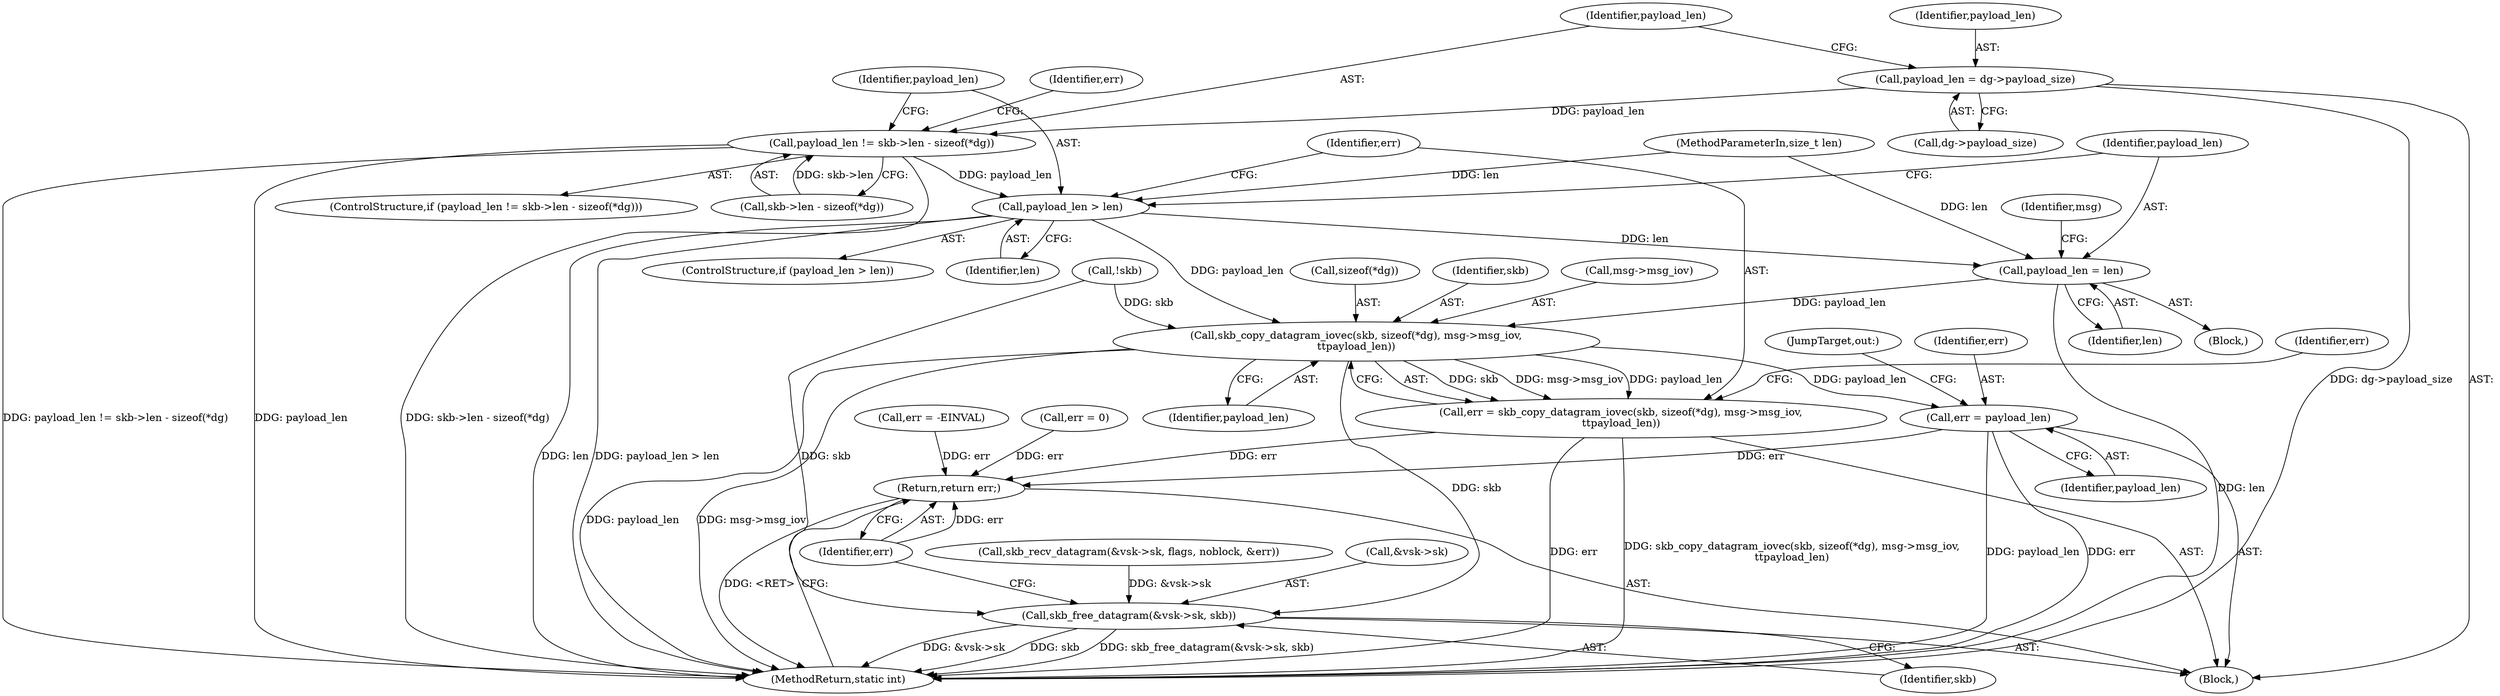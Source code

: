 digraph "0_linux_680d04e0ba7e926233e3b9cee59125ce181f66ba@pointer" {
"1000173" [label="(Call,payload_len = dg->payload_size)"];
"1000179" [label="(Call,payload_len != skb->len - sizeof(*dg))"];
"1000195" [label="(Call,payload_len > len)"];
"1000199" [label="(Call,payload_len = len)"];
"1000209" [label="(Call,skb_copy_datagram_iovec(skb, sizeof(*dg), msg->msg_iov,\n\t\tpayload_len))"];
"1000207" [label="(Call,err = skb_copy_datagram_iovec(skb, sizeof(*dg), msg->msg_iov,\n\t\tpayload_len))"];
"1000263" [label="(Return,return err;)"];
"1000253" [label="(Call,err = payload_len)"];
"1000257" [label="(Call,skb_free_datagram(&vsk->sk, skb))"];
"1000201" [label="(Identifier,len)"];
"1000189" [label="(Call,err = -EINVAL)"];
"1000195" [label="(Call,payload_len > len)"];
"1000138" [label="(Call,err = 0)"];
"1000190" [label="(Identifier,err)"];
"1000254" [label="(Identifier,err)"];
"1000217" [label="(Identifier,payload_len)"];
"1000175" [label="(Call,dg->payload_size)"];
"1000208" [label="(Identifier,err)"];
"1000256" [label="(JumpTarget,out:)"];
"1000109" [label="(MethodParameterIn,size_t len)"];
"1000196" [label="(Identifier,payload_len)"];
"1000253" [label="(Call,err = payload_len)"];
"1000179" [label="(Call,payload_len != skb->len - sizeof(*dg))"];
"1000211" [label="(Call,sizeof(*dg))"];
"1000174" [label="(Identifier,payload_len)"];
"1000257" [label="(Call,skb_free_datagram(&vsk->sk, skb))"];
"1000209" [label="(Call,skb_copy_datagram_iovec(skb, sizeof(*dg), msg->msg_iov,\n\t\tpayload_len))"];
"1000265" [label="(MethodReturn,static int)"];
"1000200" [label="(Identifier,payload_len)"];
"1000178" [label="(ControlStructure,if (payload_len != skb->len - sizeof(*dg)))"];
"1000180" [label="(Identifier,payload_len)"];
"1000181" [label="(Call,skb->len - sizeof(*dg))"];
"1000219" [label="(Identifier,err)"];
"1000262" [label="(Identifier,skb)"];
"1000204" [label="(Identifier,msg)"];
"1000143" [label="(Call,skb_recv_datagram(&vsk->sk, flags, noblock, &err))"];
"1000264" [label="(Identifier,err)"];
"1000173" [label="(Call,payload_len = dg->payload_size)"];
"1000258" [label="(Call,&vsk->sk)"];
"1000207" [label="(Call,err = skb_copy_datagram_iovec(skb, sizeof(*dg), msg->msg_iov,\n\t\tpayload_len))"];
"1000199" [label="(Call,payload_len = len)"];
"1000198" [label="(Block,)"];
"1000255" [label="(Identifier,payload_len)"];
"1000194" [label="(ControlStructure,if (payload_len > len))"];
"1000263" [label="(Return,return err;)"];
"1000210" [label="(Identifier,skb)"];
"1000214" [label="(Call,msg->msg_iov)"];
"1000157" [label="(Call,!skb)"];
"1000111" [label="(Block,)"];
"1000197" [label="(Identifier,len)"];
"1000173" -> "1000111"  [label="AST: "];
"1000173" -> "1000175"  [label="CFG: "];
"1000174" -> "1000173"  [label="AST: "];
"1000175" -> "1000173"  [label="AST: "];
"1000180" -> "1000173"  [label="CFG: "];
"1000173" -> "1000265"  [label="DDG: dg->payload_size"];
"1000173" -> "1000179"  [label="DDG: payload_len"];
"1000179" -> "1000178"  [label="AST: "];
"1000179" -> "1000181"  [label="CFG: "];
"1000180" -> "1000179"  [label="AST: "];
"1000181" -> "1000179"  [label="AST: "];
"1000190" -> "1000179"  [label="CFG: "];
"1000196" -> "1000179"  [label="CFG: "];
"1000179" -> "1000265"  [label="DDG: skb->len - sizeof(*dg)"];
"1000179" -> "1000265"  [label="DDG: payload_len != skb->len - sizeof(*dg)"];
"1000179" -> "1000265"  [label="DDG: payload_len"];
"1000181" -> "1000179"  [label="DDG: skb->len"];
"1000179" -> "1000195"  [label="DDG: payload_len"];
"1000195" -> "1000194"  [label="AST: "];
"1000195" -> "1000197"  [label="CFG: "];
"1000196" -> "1000195"  [label="AST: "];
"1000197" -> "1000195"  [label="AST: "];
"1000200" -> "1000195"  [label="CFG: "];
"1000208" -> "1000195"  [label="CFG: "];
"1000195" -> "1000265"  [label="DDG: payload_len > len"];
"1000195" -> "1000265"  [label="DDG: len"];
"1000109" -> "1000195"  [label="DDG: len"];
"1000195" -> "1000199"  [label="DDG: len"];
"1000195" -> "1000209"  [label="DDG: payload_len"];
"1000199" -> "1000198"  [label="AST: "];
"1000199" -> "1000201"  [label="CFG: "];
"1000200" -> "1000199"  [label="AST: "];
"1000201" -> "1000199"  [label="AST: "];
"1000204" -> "1000199"  [label="CFG: "];
"1000199" -> "1000265"  [label="DDG: len"];
"1000109" -> "1000199"  [label="DDG: len"];
"1000199" -> "1000209"  [label="DDG: payload_len"];
"1000209" -> "1000207"  [label="AST: "];
"1000209" -> "1000217"  [label="CFG: "];
"1000210" -> "1000209"  [label="AST: "];
"1000211" -> "1000209"  [label="AST: "];
"1000214" -> "1000209"  [label="AST: "];
"1000217" -> "1000209"  [label="AST: "];
"1000207" -> "1000209"  [label="CFG: "];
"1000209" -> "1000265"  [label="DDG: payload_len"];
"1000209" -> "1000265"  [label="DDG: msg->msg_iov"];
"1000209" -> "1000207"  [label="DDG: skb"];
"1000209" -> "1000207"  [label="DDG: msg->msg_iov"];
"1000209" -> "1000207"  [label="DDG: payload_len"];
"1000157" -> "1000209"  [label="DDG: skb"];
"1000209" -> "1000253"  [label="DDG: payload_len"];
"1000209" -> "1000257"  [label="DDG: skb"];
"1000207" -> "1000111"  [label="AST: "];
"1000208" -> "1000207"  [label="AST: "];
"1000219" -> "1000207"  [label="CFG: "];
"1000207" -> "1000265"  [label="DDG: skb_copy_datagram_iovec(skb, sizeof(*dg), msg->msg_iov,\n\t\tpayload_len)"];
"1000207" -> "1000265"  [label="DDG: err"];
"1000207" -> "1000263"  [label="DDG: err"];
"1000263" -> "1000111"  [label="AST: "];
"1000263" -> "1000264"  [label="CFG: "];
"1000264" -> "1000263"  [label="AST: "];
"1000265" -> "1000263"  [label="CFG: "];
"1000263" -> "1000265"  [label="DDG: <RET>"];
"1000264" -> "1000263"  [label="DDG: err"];
"1000189" -> "1000263"  [label="DDG: err"];
"1000253" -> "1000263"  [label="DDG: err"];
"1000138" -> "1000263"  [label="DDG: err"];
"1000253" -> "1000111"  [label="AST: "];
"1000253" -> "1000255"  [label="CFG: "];
"1000254" -> "1000253"  [label="AST: "];
"1000255" -> "1000253"  [label="AST: "];
"1000256" -> "1000253"  [label="CFG: "];
"1000253" -> "1000265"  [label="DDG: payload_len"];
"1000253" -> "1000265"  [label="DDG: err"];
"1000257" -> "1000111"  [label="AST: "];
"1000257" -> "1000262"  [label="CFG: "];
"1000258" -> "1000257"  [label="AST: "];
"1000262" -> "1000257"  [label="AST: "];
"1000264" -> "1000257"  [label="CFG: "];
"1000257" -> "1000265"  [label="DDG: &vsk->sk"];
"1000257" -> "1000265"  [label="DDG: skb"];
"1000257" -> "1000265"  [label="DDG: skb_free_datagram(&vsk->sk, skb)"];
"1000143" -> "1000257"  [label="DDG: &vsk->sk"];
"1000157" -> "1000257"  [label="DDG: skb"];
}
